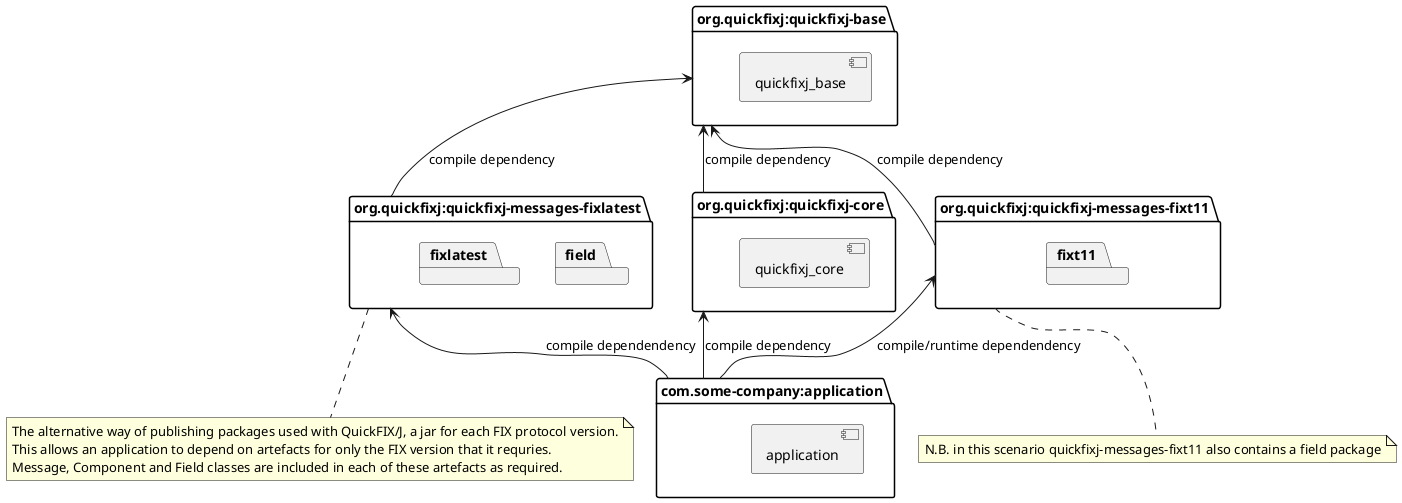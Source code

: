 @startuml

package "org.quickfixj:quickfixj-core" as core {
component quickfixj_core
}

package "org.quickfixj:quickfixj-base"  as base {
component quickfixj_base
}

package "com.some-company:application"  as userapp {
component application
}

package "org.quickfixj:quickfixj-messages-fixlatest"  as fix_latest {
package field
package fixlatest
}

package "org.quickfixj:quickfixj-messages-fixt11"  as fix_t11 {
package fixt11
}

note bottom of  fix_t11
N.B. in this scenario quickfixj-messages-fixt11 also contains a field package
end note

note bottom of fix_latest
The alternative way of publishing packages used with QuickFIX/J, a jar for each FIX protocol version.
This allows an application to depend on artefacts for only the FIX version that it requries.
Message, Component and Field classes are included in each of these artefacts as required.
end note


core -up-> base : compile dependency
userapp -up-> core : compile dependency
userapp -up-> fix_t11  : compile/runtime dependendency
userapp -up-> fix_latest  : compile dependendency

fix_latest -up-> base : compile dependency
fix_t11 -up-> base : compile dependency

@enduml